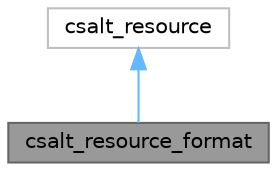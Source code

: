 digraph "csalt_resource_format"
{
 // LATEX_PDF_SIZE
  bgcolor="transparent";
  edge [fontname=Helvetica,fontsize=10,labelfontname=Helvetica,labelfontsize=10];
  node [fontname=Helvetica,fontsize=10,shape=box,height=0.2,width=0.4];
  Node1 [id="Node000001",label="csalt_resource_format",height=0.2,width=0.4,color="gray40", fillcolor="grey60", style="filled", fontcolor="black",tooltip="Provides a way to allocate space for, format, then use a single format string."];
  Node2 -> Node1 [id="edge1_Node000001_Node000002",dir="back",color="steelblue1",style="solid",tooltip=" "];
  Node2 [id="Node000002",label="csalt_resource",height=0.2,width=0.4,color="grey75", fillcolor="white", style="filled",tooltip=" "];
}
